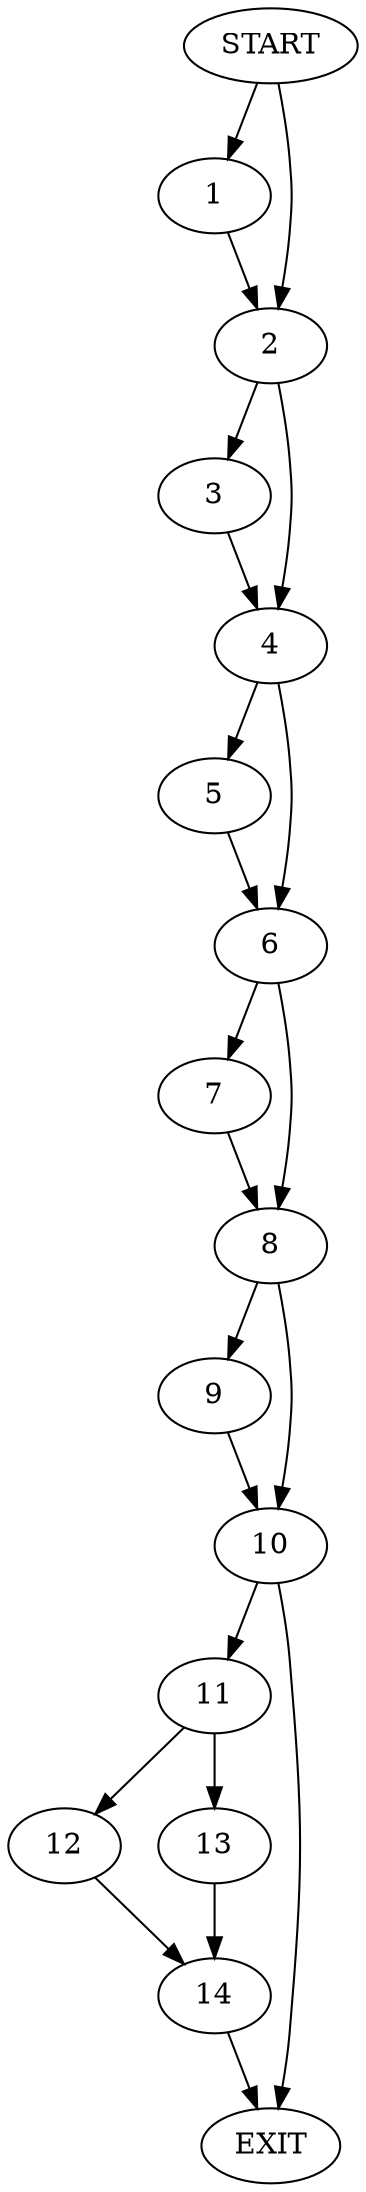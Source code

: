 digraph { 
0 [label="START"];
1;
2;
3;
4;
5;
6;
7;
8;
9;
10;
11;
12;
13;
14;
15[label="EXIT"];
0 -> 1;
0 -> 2;
1 -> 2;
2 -> 3;
2 -> 4;
3 -> 4;
4 -> 5;
4 -> 6;
5 -> 6;
6 -> 7;
6 -> 8;
7 -> 8;
8 -> 9;
8 -> 10;
9 -> 10;
10 -> 11;
10 -> 15;
11 -> 12;
11 -> 13;
12 -> 14;
13 -> 14;
14 -> 15;
}